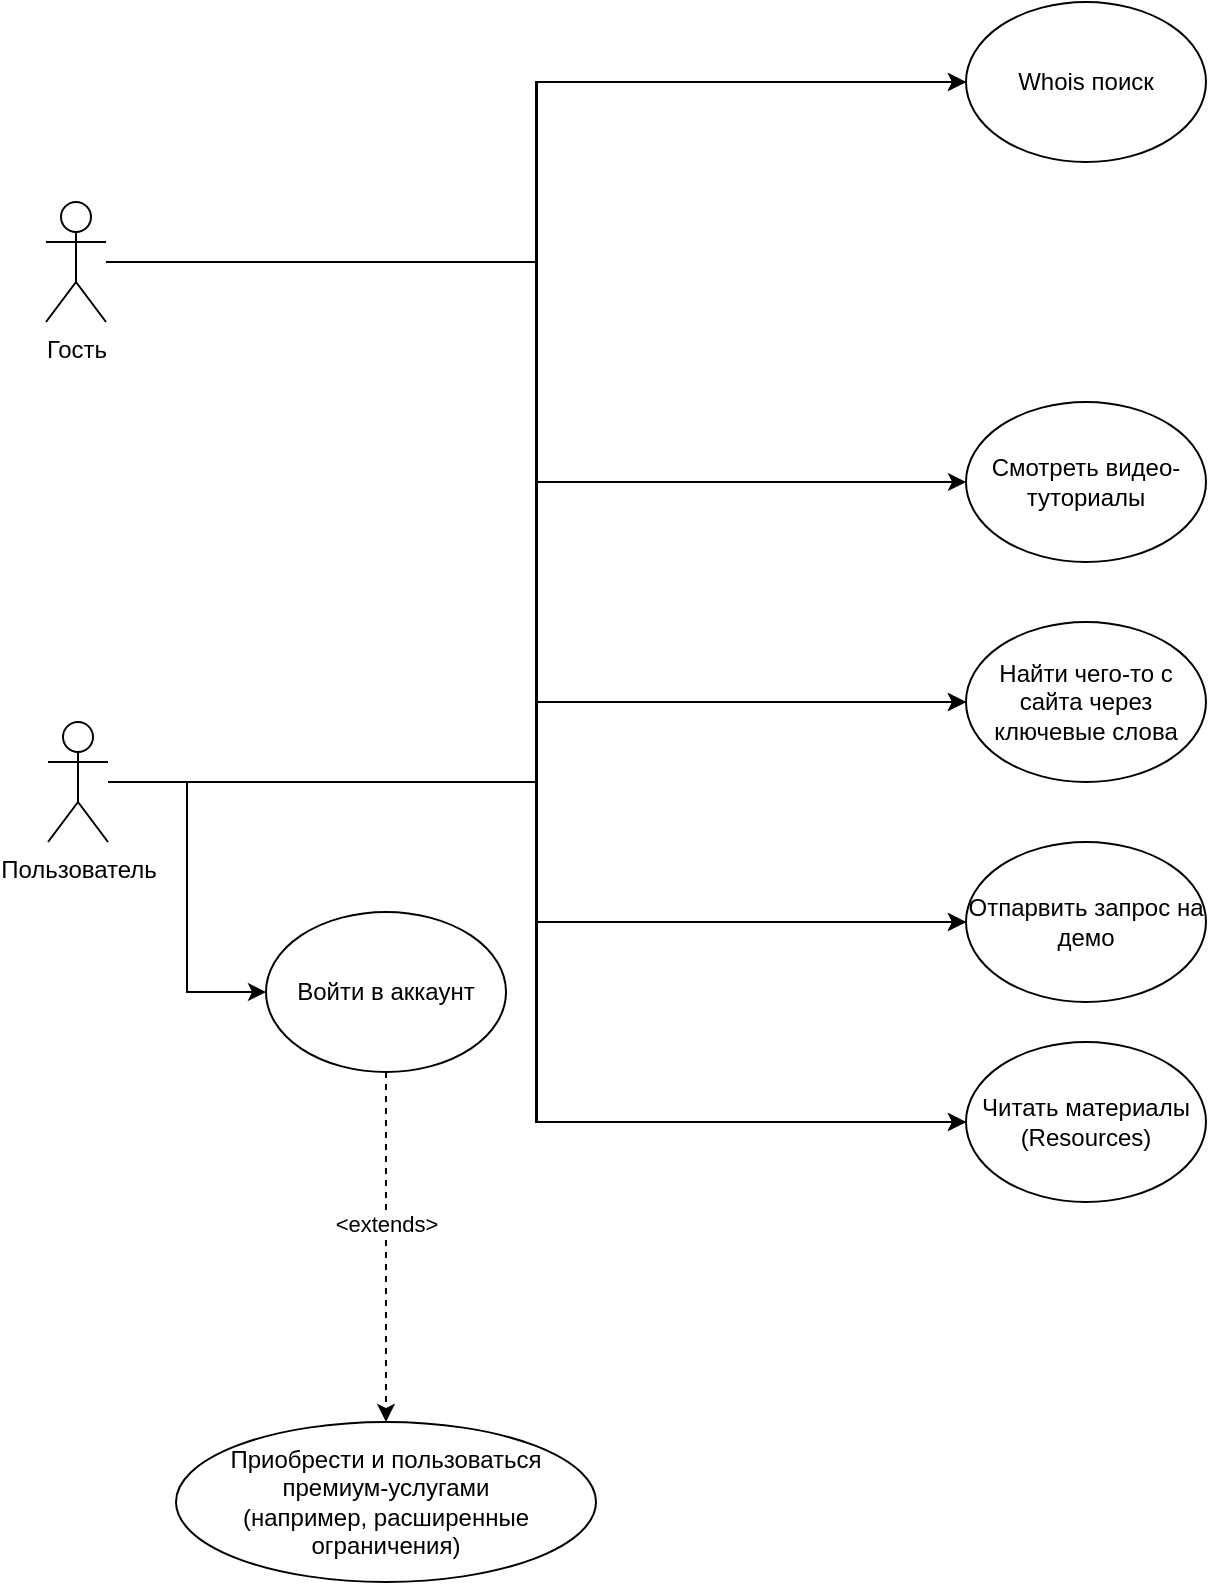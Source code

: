 <mxfile version="26.0.16">
  <diagram name="Page-1" id="b5b7bab2-c9e2-2cf4-8b2a-24fd1a2a6d21">
    <mxGraphModel dx="1290" dy="621" grid="1" gridSize="10" guides="1" tooltips="1" connect="1" arrows="1" fold="1" page="1" pageScale="1" pageWidth="827" pageHeight="1169" background="none" math="0" shadow="0">
      <root>
        <mxCell id="0" />
        <mxCell id="1" parent="0" />
        <mxCell id="UEnwMEkTb9CTxWRKnQgW-9" style="edgeStyle=orthogonalEdgeStyle;rounded=0;orthogonalLoop=1;jettySize=auto;html=1;entryX=0;entryY=0.5;entryDx=0;entryDy=0;" parent="1" source="UEnwMEkTb9CTxWRKnQgW-1" target="UEnwMEkTb9CTxWRKnQgW-5" edge="1">
          <mxGeometry relative="1" as="geometry" />
        </mxCell>
        <mxCell id="UEnwMEkTb9CTxWRKnQgW-17" style="edgeStyle=orthogonalEdgeStyle;rounded=0;orthogonalLoop=1;jettySize=auto;html=1;entryX=0;entryY=0.5;entryDx=0;entryDy=0;" parent="1" source="UEnwMEkTb9CTxWRKnQgW-1" target="UEnwMEkTb9CTxWRKnQgW-16" edge="1">
          <mxGeometry relative="1" as="geometry" />
        </mxCell>
        <mxCell id="UEnwMEkTb9CTxWRKnQgW-21" style="edgeStyle=orthogonalEdgeStyle;rounded=0;orthogonalLoop=1;jettySize=auto;html=1;entryX=0;entryY=0.5;entryDx=0;entryDy=0;" parent="1" source="UEnwMEkTb9CTxWRKnQgW-1" target="UEnwMEkTb9CTxWRKnQgW-19" edge="1">
          <mxGeometry relative="1" as="geometry" />
        </mxCell>
        <mxCell id="UEnwMEkTb9CTxWRKnQgW-27" style="edgeStyle=orthogonalEdgeStyle;rounded=0;orthogonalLoop=1;jettySize=auto;html=1;entryX=0;entryY=0.5;entryDx=0;entryDy=0;" parent="1" source="UEnwMEkTb9CTxWRKnQgW-1" target="UEnwMEkTb9CTxWRKnQgW-25" edge="1">
          <mxGeometry relative="1" as="geometry" />
        </mxCell>
        <mxCell id="UEnwMEkTb9CTxWRKnQgW-1" value="Гость" style="shape=umlActor;verticalLabelPosition=bottom;verticalAlign=top;html=1;" parent="1" vertex="1">
          <mxGeometry x="90" y="150" width="30" height="60" as="geometry" />
        </mxCell>
        <mxCell id="UEnwMEkTb9CTxWRKnQgW-4" style="edgeStyle=orthogonalEdgeStyle;rounded=0;orthogonalLoop=1;jettySize=auto;html=1;entryX=0;entryY=0.5;entryDx=0;entryDy=0;" parent="1" source="UEnwMEkTb9CTxWRKnQgW-2" target="UEnwMEkTb9CTxWRKnQgW-3" edge="1">
          <mxGeometry relative="1" as="geometry" />
        </mxCell>
        <mxCell id="UEnwMEkTb9CTxWRKnQgW-6" style="edgeStyle=orthogonalEdgeStyle;rounded=0;orthogonalLoop=1;jettySize=auto;html=1;entryX=0;entryY=0.5;entryDx=0;entryDy=0;" parent="1" source="UEnwMEkTb9CTxWRKnQgW-2" target="UEnwMEkTb9CTxWRKnQgW-5" edge="1">
          <mxGeometry relative="1" as="geometry" />
        </mxCell>
        <mxCell id="UEnwMEkTb9CTxWRKnQgW-13" style="edgeStyle=orthogonalEdgeStyle;rounded=0;orthogonalLoop=1;jettySize=auto;html=1;entryX=0;entryY=0.5;entryDx=0;entryDy=0;" parent="1" source="UEnwMEkTb9CTxWRKnQgW-2" target="UEnwMEkTb9CTxWRKnQgW-12" edge="1">
          <mxGeometry relative="1" as="geometry" />
        </mxCell>
        <mxCell id="UEnwMEkTb9CTxWRKnQgW-18" style="edgeStyle=orthogonalEdgeStyle;rounded=0;orthogonalLoop=1;jettySize=auto;html=1;entryX=0;entryY=0.5;entryDx=0;entryDy=0;" parent="1" source="UEnwMEkTb9CTxWRKnQgW-2" target="UEnwMEkTb9CTxWRKnQgW-16" edge="1">
          <mxGeometry relative="1" as="geometry" />
        </mxCell>
        <mxCell id="UEnwMEkTb9CTxWRKnQgW-20" style="edgeStyle=orthogonalEdgeStyle;rounded=0;orthogonalLoop=1;jettySize=auto;html=1;entryX=0;entryY=0.5;entryDx=0;entryDy=0;" parent="1" source="UEnwMEkTb9CTxWRKnQgW-2" target="UEnwMEkTb9CTxWRKnQgW-19" edge="1">
          <mxGeometry relative="1" as="geometry" />
        </mxCell>
        <mxCell id="UEnwMEkTb9CTxWRKnQgW-26" style="edgeStyle=orthogonalEdgeStyle;rounded=0;orthogonalLoop=1;jettySize=auto;html=1;entryX=0;entryY=0.5;entryDx=0;entryDy=0;" parent="1" source="UEnwMEkTb9CTxWRKnQgW-2" target="UEnwMEkTb9CTxWRKnQgW-25" edge="1">
          <mxGeometry relative="1" as="geometry" />
        </mxCell>
        <mxCell id="UEnwMEkTb9CTxWRKnQgW-2" value="Пользователь" style="shape=umlActor;verticalLabelPosition=bottom;verticalAlign=top;html=1;" parent="1" vertex="1">
          <mxGeometry x="91" y="410" width="30" height="60" as="geometry" />
        </mxCell>
        <mxCell id="UEnwMEkTb9CTxWRKnQgW-29" style="edgeStyle=orthogonalEdgeStyle;rounded=0;orthogonalLoop=1;jettySize=auto;html=1;entryX=0.5;entryY=0;entryDx=0;entryDy=0;dashed=1;" parent="1" source="UEnwMEkTb9CTxWRKnQgW-3" target="UEnwMEkTb9CTxWRKnQgW-28" edge="1">
          <mxGeometry relative="1" as="geometry">
            <Array as="points">
              <mxPoint x="260" y="720" />
              <mxPoint x="260" y="720" />
            </Array>
          </mxGeometry>
        </mxCell>
        <mxCell id="UEnwMEkTb9CTxWRKnQgW-30" value="&amp;lt;extends&amp;gt;" style="edgeLabel;html=1;align=center;verticalAlign=middle;resizable=0;points=[];" parent="UEnwMEkTb9CTxWRKnQgW-29" vertex="1" connectable="0">
          <mxGeometry x="-0.131" relative="1" as="geometry">
            <mxPoint as="offset" />
          </mxGeometry>
        </mxCell>
        <mxCell id="UEnwMEkTb9CTxWRKnQgW-3" value="Войти в аккаунт" style="ellipse;whiteSpace=wrap;html=1;" parent="1" vertex="1">
          <mxGeometry x="200" y="505" width="120" height="80" as="geometry" />
        </mxCell>
        <mxCell id="UEnwMEkTb9CTxWRKnQgW-5" value="Whois поиск" style="ellipse;whiteSpace=wrap;html=1;" parent="1" vertex="1">
          <mxGeometry x="550" y="50" width="120" height="80" as="geometry" />
        </mxCell>
        <mxCell id="UEnwMEkTb9CTxWRKnQgW-12" value="Смотреть видео-туториалы" style="ellipse;whiteSpace=wrap;html=1;" parent="1" vertex="1">
          <mxGeometry x="550" y="250" width="120" height="80" as="geometry" />
        </mxCell>
        <mxCell id="UEnwMEkTb9CTxWRKnQgW-16" value="Найти чего-то с сайта через ключевые слова" style="ellipse;whiteSpace=wrap;html=1;" parent="1" vertex="1">
          <mxGeometry x="550" y="360" width="120" height="80" as="geometry" />
        </mxCell>
        <mxCell id="UEnwMEkTb9CTxWRKnQgW-19" value="Отпарвить запрос на демо" style="ellipse;whiteSpace=wrap;html=1;" parent="1" vertex="1">
          <mxGeometry x="550" y="470" width="120" height="80" as="geometry" />
        </mxCell>
        <mxCell id="UEnwMEkTb9CTxWRKnQgW-25" value="Читать материалы&lt;div&gt;(Resources)&lt;/div&gt;" style="ellipse;whiteSpace=wrap;html=1;" parent="1" vertex="1">
          <mxGeometry x="550" y="570" width="120" height="80" as="geometry" />
        </mxCell>
        <mxCell id="UEnwMEkTb9CTxWRKnQgW-28" value="Приобрести и пользоваться премиум-услугами&lt;div&gt;(например, расширенные ограничения)&lt;/div&gt;" style="ellipse;whiteSpace=wrap;html=1;" parent="1" vertex="1">
          <mxGeometry x="155" y="760" width="210" height="80" as="geometry" />
        </mxCell>
      </root>
    </mxGraphModel>
  </diagram>
</mxfile>
